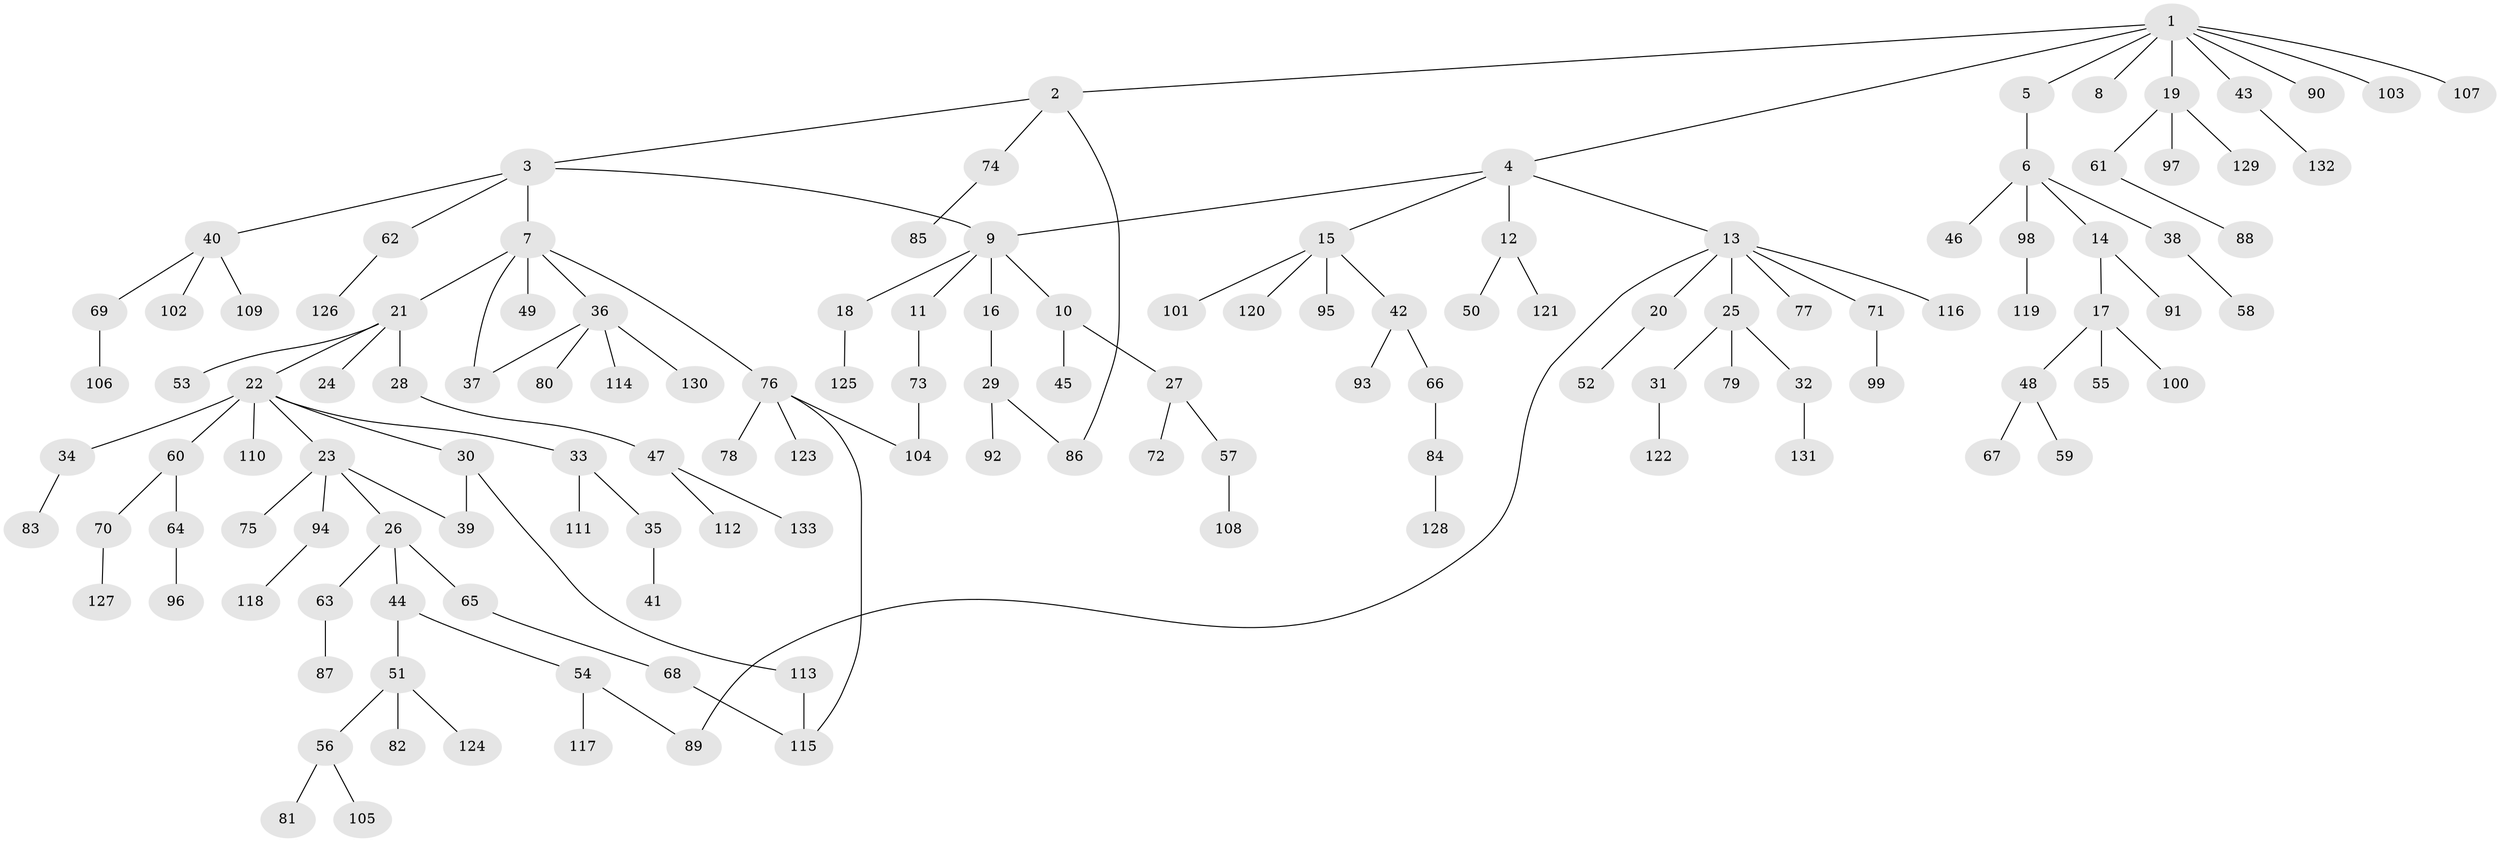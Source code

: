 // coarse degree distribution, {12: 0.010526315789473684, 4: 0.07368421052631578, 5: 0.021052631578947368, 2: 0.1368421052631579, 6: 0.031578947368421054, 8: 0.010526315789473684, 1: 0.5894736842105263, 7: 0.021052631578947368, 3: 0.10526315789473684}
// Generated by graph-tools (version 1.1) at 2025/23/03/03/25 07:23:31]
// undirected, 133 vertices, 140 edges
graph export_dot {
graph [start="1"]
  node [color=gray90,style=filled];
  1;
  2;
  3;
  4;
  5;
  6;
  7;
  8;
  9;
  10;
  11;
  12;
  13;
  14;
  15;
  16;
  17;
  18;
  19;
  20;
  21;
  22;
  23;
  24;
  25;
  26;
  27;
  28;
  29;
  30;
  31;
  32;
  33;
  34;
  35;
  36;
  37;
  38;
  39;
  40;
  41;
  42;
  43;
  44;
  45;
  46;
  47;
  48;
  49;
  50;
  51;
  52;
  53;
  54;
  55;
  56;
  57;
  58;
  59;
  60;
  61;
  62;
  63;
  64;
  65;
  66;
  67;
  68;
  69;
  70;
  71;
  72;
  73;
  74;
  75;
  76;
  77;
  78;
  79;
  80;
  81;
  82;
  83;
  84;
  85;
  86;
  87;
  88;
  89;
  90;
  91;
  92;
  93;
  94;
  95;
  96;
  97;
  98;
  99;
  100;
  101;
  102;
  103;
  104;
  105;
  106;
  107;
  108;
  109;
  110;
  111;
  112;
  113;
  114;
  115;
  116;
  117;
  118;
  119;
  120;
  121;
  122;
  123;
  124;
  125;
  126;
  127;
  128;
  129;
  130;
  131;
  132;
  133;
  1 -- 2;
  1 -- 4;
  1 -- 5;
  1 -- 8;
  1 -- 19;
  1 -- 43;
  1 -- 90;
  1 -- 103;
  1 -- 107;
  2 -- 3;
  2 -- 74;
  2 -- 86;
  3 -- 7;
  3 -- 9;
  3 -- 40;
  3 -- 62;
  4 -- 12;
  4 -- 13;
  4 -- 15;
  4 -- 9;
  5 -- 6;
  6 -- 14;
  6 -- 38;
  6 -- 46;
  6 -- 98;
  7 -- 21;
  7 -- 36;
  7 -- 49;
  7 -- 76;
  7 -- 37;
  9 -- 10;
  9 -- 11;
  9 -- 16;
  9 -- 18;
  10 -- 27;
  10 -- 45;
  11 -- 73;
  12 -- 50;
  12 -- 121;
  13 -- 20;
  13 -- 25;
  13 -- 71;
  13 -- 77;
  13 -- 89;
  13 -- 116;
  14 -- 17;
  14 -- 91;
  15 -- 42;
  15 -- 95;
  15 -- 101;
  15 -- 120;
  16 -- 29;
  17 -- 48;
  17 -- 55;
  17 -- 100;
  18 -- 125;
  19 -- 61;
  19 -- 97;
  19 -- 129;
  20 -- 52;
  21 -- 22;
  21 -- 24;
  21 -- 28;
  21 -- 53;
  22 -- 23;
  22 -- 30;
  22 -- 33;
  22 -- 34;
  22 -- 60;
  22 -- 110;
  23 -- 26;
  23 -- 39;
  23 -- 75;
  23 -- 94;
  25 -- 31;
  25 -- 32;
  25 -- 79;
  26 -- 44;
  26 -- 63;
  26 -- 65;
  27 -- 57;
  27 -- 72;
  28 -- 47;
  29 -- 86;
  29 -- 92;
  30 -- 113;
  30 -- 39;
  31 -- 122;
  32 -- 131;
  33 -- 35;
  33 -- 111;
  34 -- 83;
  35 -- 41;
  36 -- 37;
  36 -- 80;
  36 -- 114;
  36 -- 130;
  38 -- 58;
  40 -- 69;
  40 -- 102;
  40 -- 109;
  42 -- 66;
  42 -- 93;
  43 -- 132;
  44 -- 51;
  44 -- 54;
  47 -- 112;
  47 -- 133;
  48 -- 59;
  48 -- 67;
  51 -- 56;
  51 -- 82;
  51 -- 124;
  54 -- 117;
  54 -- 89;
  56 -- 81;
  56 -- 105;
  57 -- 108;
  60 -- 64;
  60 -- 70;
  61 -- 88;
  62 -- 126;
  63 -- 87;
  64 -- 96;
  65 -- 68;
  66 -- 84;
  68 -- 115;
  69 -- 106;
  70 -- 127;
  71 -- 99;
  73 -- 104;
  74 -- 85;
  76 -- 78;
  76 -- 104;
  76 -- 123;
  76 -- 115;
  84 -- 128;
  94 -- 118;
  98 -- 119;
  113 -- 115;
}
